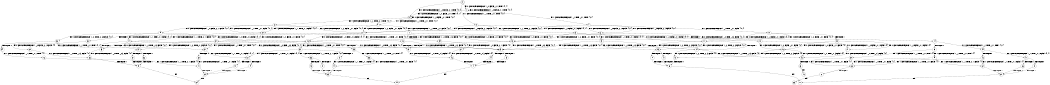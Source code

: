digraph BCG {
size = "7, 10.5";
center = TRUE;
node [shape = circle];
0 [peripheries = 2];
0 -> 1 [label = "EX !0 !ATOMIC_EXCH_BRANCH (1, +0, FALSE, +0, 1, TRUE) !{0, 1}"];
0 -> 2 [label = "EX !1 !ATOMIC_EXCH_BRANCH (1, +1, TRUE, +0, 1, TRUE) !{0, 1}"];
0 -> 3 [label = "EX !0 !ATOMIC_EXCH_BRANCH (1, +0, FALSE, +0, 1, TRUE) !{0, 1}"];
1 -> 1 [label = "EX !0 !ATOMIC_EXCH_BRANCH (1, +0, FALSE, +0, 1, TRUE) !{0, 1}"];
1 -> 4 [label = "EX !1 !ATOMIC_EXCH_BRANCH (1, +1, TRUE, +0, 1, TRUE) !{0, 1}"];
1 -> 3 [label = "EX !0 !ATOMIC_EXCH_BRANCH (1, +0, FALSE, +0, 1, TRUE) !{0, 1}"];
2 -> 5 [label = "EX !1 !ATOMIC_EXCH_BRANCH (1, +1, TRUE, +0, 1, FALSE) !{0, 1}"];
2 -> 6 [label = "EX !0 !ATOMIC_EXCH_BRANCH (1, +0, FALSE, +0, 1, FALSE) !{0, 1}"];
2 -> 7 [label = "EX !0 !ATOMIC_EXCH_BRANCH (1, +0, FALSE, +0, 1, FALSE) !{0, 1}"];
3 -> 8 [label = "EX !1 !ATOMIC_EXCH_BRANCH (1, +1, TRUE, +0, 1, TRUE) !{0, 1}"];
3 -> 3 [label = "EX !0 !ATOMIC_EXCH_BRANCH (1, +0, FALSE, +0, 1, TRUE) !{0, 1}"];
3 -> 9 [label = "EX !1 !ATOMIC_EXCH_BRANCH (1, +1, TRUE, +0, 1, TRUE) !{0, 1}"];
4 -> 6 [label = "EX !0 !ATOMIC_EXCH_BRANCH (1, +0, FALSE, +0, 1, FALSE) !{0, 1}"];
4 -> 10 [label = "EX !1 !ATOMIC_EXCH_BRANCH (1, +1, TRUE, +0, 1, FALSE) !{0, 1}"];
4 -> 7 [label = "EX !0 !ATOMIC_EXCH_BRANCH (1, +0, FALSE, +0, 1, FALSE) !{0, 1}"];
5 -> 11 [label = "EX !0 !ATOMIC_EXCH_BRANCH (1, +0, FALSE, +0, 1, FALSE) !{0, 1}"];
5 -> 12 [label = "TERMINATE !1"];
5 -> 13 [label = "EX !0 !ATOMIC_EXCH_BRANCH (1, +0, FALSE, +0, 1, FALSE) !{0, 1}"];
6 -> 14 [label = "EX !0 !ATOMIC_EXCH_BRANCH (1, +0, TRUE, +0, 3, FALSE) !{0, 1}"];
6 -> 15 [label = "EX !1 !ATOMIC_EXCH_BRANCH (1, +1, TRUE, +0, 1, FALSE) !{0, 1}"];
6 -> 16 [label = "EX !0 !ATOMIC_EXCH_BRANCH (1, +0, TRUE, +0, 3, FALSE) !{0, 1}"];
7 -> 17 [label = "EX !1 !ATOMIC_EXCH_BRANCH (1, +1, TRUE, +0, 1, FALSE) !{0, 1}"];
7 -> 16 [label = "EX !0 !ATOMIC_EXCH_BRANCH (1, +0, TRUE, +0, 3, FALSE) !{0, 1}"];
7 -> 18 [label = "EX !1 !ATOMIC_EXCH_BRANCH (1, +1, TRUE, +0, 1, FALSE) !{0, 1}"];
8 -> 19 [label = "EX !0 !ATOMIC_EXCH_BRANCH (1, +0, FALSE, +0, 1, FALSE) !{0, 1}"];
8 -> 20 [label = "EX !1 !ATOMIC_EXCH_BRANCH (1, +1, TRUE, +0, 1, FALSE) !{0, 1}"];
8 -> 7 [label = "EX !0 !ATOMIC_EXCH_BRANCH (1, +0, FALSE, +0, 1, FALSE) !{0, 1}"];
9 -> 20 [label = "EX !1 !ATOMIC_EXCH_BRANCH (1, +1, TRUE, +0, 1, FALSE) !{0, 1}"];
9 -> 7 [label = "EX !0 !ATOMIC_EXCH_BRANCH (1, +0, FALSE, +0, 1, FALSE) !{0, 1}"];
9 -> 21 [label = "EX !1 !ATOMIC_EXCH_BRANCH (1, +1, TRUE, +0, 1, FALSE) !{0, 1}"];
10 -> 11 [label = "EX !0 !ATOMIC_EXCH_BRANCH (1, +0, FALSE, +0, 1, FALSE) !{0, 1}"];
10 -> 22 [label = "TERMINATE !1"];
10 -> 13 [label = "EX !0 !ATOMIC_EXCH_BRANCH (1, +0, FALSE, +0, 1, FALSE) !{0, 1}"];
11 -> 23 [label = "EX !0 !ATOMIC_EXCH_BRANCH (1, +0, TRUE, +0, 3, FALSE) !{0, 1}"];
11 -> 24 [label = "TERMINATE !1"];
11 -> 25 [label = "EX !0 !ATOMIC_EXCH_BRANCH (1, +0, TRUE, +0, 3, FALSE) !{0, 1}"];
12 -> 26 [label = "EX !0 !ATOMIC_EXCH_BRANCH (1, +0, FALSE, +0, 1, FALSE) !{0}"];
12 -> 27 [label = "EX !0 !ATOMIC_EXCH_BRANCH (1, +0, FALSE, +0, 1, FALSE) !{0}"];
13 -> 25 [label = "EX !0 !ATOMIC_EXCH_BRANCH (1, +0, TRUE, +0, 3, FALSE) !{0, 1}"];
13 -> 28 [label = "TERMINATE !1"];
14 -> 29 [label = "EX !1 !ATOMIC_EXCH_BRANCH (1, +1, TRUE, +0, 1, TRUE) !{0, 1}"];
14 -> 30 [label = "TERMINATE !0"];
15 -> 23 [label = "EX !0 !ATOMIC_EXCH_BRANCH (1, +0, TRUE, +0, 3, FALSE) !{0, 1}"];
15 -> 24 [label = "TERMINATE !1"];
15 -> 25 [label = "EX !0 !ATOMIC_EXCH_BRANCH (1, +0, TRUE, +0, 3, FALSE) !{0, 1}"];
16 -> 31 [label = "EX !1 !ATOMIC_EXCH_BRANCH (1, +1, TRUE, +0, 1, TRUE) !{0, 1}"];
16 -> 32 [label = "EX !1 !ATOMIC_EXCH_BRANCH (1, +1, TRUE, +0, 1, TRUE) !{0, 1}"];
16 -> 33 [label = "TERMINATE !0"];
17 -> 34 [label = "EX !0 !ATOMIC_EXCH_BRANCH (1, +0, TRUE, +0, 3, FALSE) !{0, 1}"];
17 -> 35 [label = "TERMINATE !1"];
17 -> 25 [label = "EX !0 !ATOMIC_EXCH_BRANCH (1, +0, TRUE, +0, 3, FALSE) !{0, 1}"];
18 -> 25 [label = "EX !0 !ATOMIC_EXCH_BRANCH (1, +0, TRUE, +0, 3, FALSE) !{0, 1}"];
18 -> 28 [label = "TERMINATE !1"];
19 -> 36 [label = "EX !0 !ATOMIC_EXCH_BRANCH (1, +0, TRUE, +0, 3, FALSE) !{0, 1}"];
19 -> 17 [label = "EX !1 !ATOMIC_EXCH_BRANCH (1, +1, TRUE, +0, 1, FALSE) !{0, 1}"];
19 -> 16 [label = "EX !0 !ATOMIC_EXCH_BRANCH (1, +0, TRUE, +0, 3, FALSE) !{0, 1}"];
20 -> 37 [label = "EX !0 !ATOMIC_EXCH_BRANCH (1, +0, FALSE, +0, 1, FALSE) !{0, 1}"];
20 -> 38 [label = "TERMINATE !1"];
20 -> 13 [label = "EX !0 !ATOMIC_EXCH_BRANCH (1, +0, FALSE, +0, 1, FALSE) !{0, 1}"];
21 -> 13 [label = "EX !0 !ATOMIC_EXCH_BRANCH (1, +0, FALSE, +0, 1, FALSE) !{0, 1}"];
21 -> 39 [label = "TERMINATE !1"];
22 -> 26 [label = "EX !0 !ATOMIC_EXCH_BRANCH (1, +0, FALSE, +0, 1, FALSE) !{0}"];
22 -> 27 [label = "EX !0 !ATOMIC_EXCH_BRANCH (1, +0, FALSE, +0, 1, FALSE) !{0}"];
23 -> 40 [label = "TERMINATE !0"];
23 -> 41 [label = "TERMINATE !1"];
24 -> 42 [label = "EX !0 !ATOMIC_EXCH_BRANCH (1, +0, TRUE, +0, 3, FALSE) !{0}"];
24 -> 43 [label = "EX !0 !ATOMIC_EXCH_BRANCH (1, +0, TRUE, +0, 3, FALSE) !{0}"];
25 -> 44 [label = "TERMINATE !0"];
25 -> 45 [label = "TERMINATE !1"];
26 -> 42 [label = "EX !0 !ATOMIC_EXCH_BRANCH (1, +0, TRUE, +0, 3, FALSE) !{0}"];
26 -> 43 [label = "EX !0 !ATOMIC_EXCH_BRANCH (1, +0, TRUE, +0, 3, FALSE) !{0}"];
27 -> 43 [label = "EX !0 !ATOMIC_EXCH_BRANCH (1, +0, TRUE, +0, 3, FALSE) !{0}"];
28 -> 46 [label = "EX !0 !ATOMIC_EXCH_BRANCH (1, +0, TRUE, +0, 3, FALSE) !{0}"];
29 -> 47 [label = "EX !1 !ATOMIC_EXCH_BRANCH (1, +1, TRUE, +0, 1, FALSE) !{0, 1}"];
29 -> 48 [label = "TERMINATE !0"];
30 -> 49 [label = "EX !1 !ATOMIC_EXCH_BRANCH (1, +1, TRUE, +0, 1, TRUE) !{1}"];
30 -> 50 [label = "EX !1 !ATOMIC_EXCH_BRANCH (1, +1, TRUE, +0, 1, TRUE) !{1}"];
31 -> 51 [label = "EX !1 !ATOMIC_EXCH_BRANCH (1, +1, TRUE, +0, 1, FALSE) !{0, 1}"];
31 -> 52 [label = "TERMINATE !0"];
32 -> 51 [label = "EX !1 !ATOMIC_EXCH_BRANCH (1, +1, TRUE, +0, 1, FALSE) !{0, 1}"];
32 -> 53 [label = "EX !1 !ATOMIC_EXCH_BRANCH (1, +1, TRUE, +0, 1, FALSE) !{0, 1}"];
32 -> 54 [label = "TERMINATE !0"];
33 -> 55 [label = "EX !1 !ATOMIC_EXCH_BRANCH (1, +1, TRUE, +0, 1, TRUE) !{1}"];
34 -> 56 [label = "TERMINATE !0"];
34 -> 57 [label = "TERMINATE !1"];
35 -> 58 [label = "EX !0 !ATOMIC_EXCH_BRANCH (1, +0, TRUE, +0, 3, FALSE) !{0}"];
36 -> 31 [label = "EX !1 !ATOMIC_EXCH_BRANCH (1, +1, TRUE, +0, 1, TRUE) !{0, 1}"];
36 -> 59 [label = "TERMINATE !0"];
37 -> 34 [label = "EX !0 !ATOMIC_EXCH_BRANCH (1, +0, TRUE, +0, 3, FALSE) !{0, 1}"];
37 -> 35 [label = "TERMINATE !1"];
37 -> 25 [label = "EX !0 !ATOMIC_EXCH_BRANCH (1, +0, TRUE, +0, 3, FALSE) !{0, 1}"];
38 -> 60 [label = "EX !0 !ATOMIC_EXCH_BRANCH (1, +0, FALSE, +0, 1, FALSE) !{0}"];
39 -> 61 [label = "EX !0 !ATOMIC_EXCH_BRANCH (1, +0, FALSE, +0, 1, FALSE) !{0}"];
40 -> 62 [label = "TERMINATE !1"];
41 -> 62 [label = "TERMINATE !0"];
42 -> 62 [label = "TERMINATE !0"];
43 -> 63 [label = "TERMINATE !0"];
44 -> 64 [label = "TERMINATE !1"];
45 -> 64 [label = "TERMINATE !0"];
46 -> 64 [label = "TERMINATE !0"];
47 -> 65 [label = "TERMINATE !0"];
47 -> 66 [label = "TERMINATE !1"];
48 -> 67 [label = "EX !1 !ATOMIC_EXCH_BRANCH (1, +1, TRUE, +0, 1, FALSE) !{1}"];
48 -> 68 [label = "EX !1 !ATOMIC_EXCH_BRANCH (1, +1, TRUE, +0, 1, FALSE) !{1}"];
49 -> 67 [label = "EX !1 !ATOMIC_EXCH_BRANCH (1, +1, TRUE, +0, 1, FALSE) !{1}"];
49 -> 68 [label = "EX !1 !ATOMIC_EXCH_BRANCH (1, +1, TRUE, +0, 1, FALSE) !{1}"];
50 -> 68 [label = "EX !1 !ATOMIC_EXCH_BRANCH (1, +1, TRUE, +0, 1, FALSE) !{1}"];
51 -> 69 [label = "TERMINATE !0"];
51 -> 70 [label = "TERMINATE !1"];
52 -> 71 [label = "EX !1 !ATOMIC_EXCH_BRANCH (1, +1, TRUE, +0, 1, FALSE) !{1}"];
53 -> 72 [label = "TERMINATE !0"];
53 -> 73 [label = "TERMINATE !1"];
54 -> 74 [label = "EX !1 !ATOMIC_EXCH_BRANCH (1, +1, TRUE, +0, 1, FALSE) !{1}"];
55 -> 74 [label = "EX !1 !ATOMIC_EXCH_BRANCH (1, +1, TRUE, +0, 1, FALSE) !{1}"];
56 -> 75 [label = "TERMINATE !1"];
57 -> 75 [label = "TERMINATE !0"];
58 -> 75 [label = "TERMINATE !0"];
59 -> 76 [label = "EX !1 !ATOMIC_EXCH_BRANCH (1, +1, TRUE, +0, 1, TRUE) !{1}"];
60 -> 58 [label = "EX !0 !ATOMIC_EXCH_BRANCH (1, +0, TRUE, +0, 3, FALSE) !{0}"];
61 -> 46 [label = "EX !0 !ATOMIC_EXCH_BRANCH (1, +0, TRUE, +0, 3, FALSE) !{0}"];
62 -> 77 [label = "exit"];
63 -> 78 [label = "exit"];
64 -> 79 [label = "exit"];
65 -> 80 [label = "TERMINATE !1"];
66 -> 80 [label = "TERMINATE !0"];
67 -> 80 [label = "TERMINATE !1"];
68 -> 81 [label = "TERMINATE !1"];
69 -> 82 [label = "TERMINATE !1"];
70 -> 82 [label = "TERMINATE !0"];
71 -> 82 [label = "TERMINATE !1"];
72 -> 83 [label = "TERMINATE !1"];
73 -> 83 [label = "TERMINATE !0"];
74 -> 83 [label = "TERMINATE !1"];
75 -> 84 [label = "exit"];
76 -> 71 [label = "EX !1 !ATOMIC_EXCH_BRANCH (1, +1, TRUE, +0, 1, FALSE) !{1}"];
80 -> 77 [label = "exit"];
81 -> 85 [label = "exit"];
82 -> 84 [label = "exit"];
83 -> 79 [label = "exit"];
}
